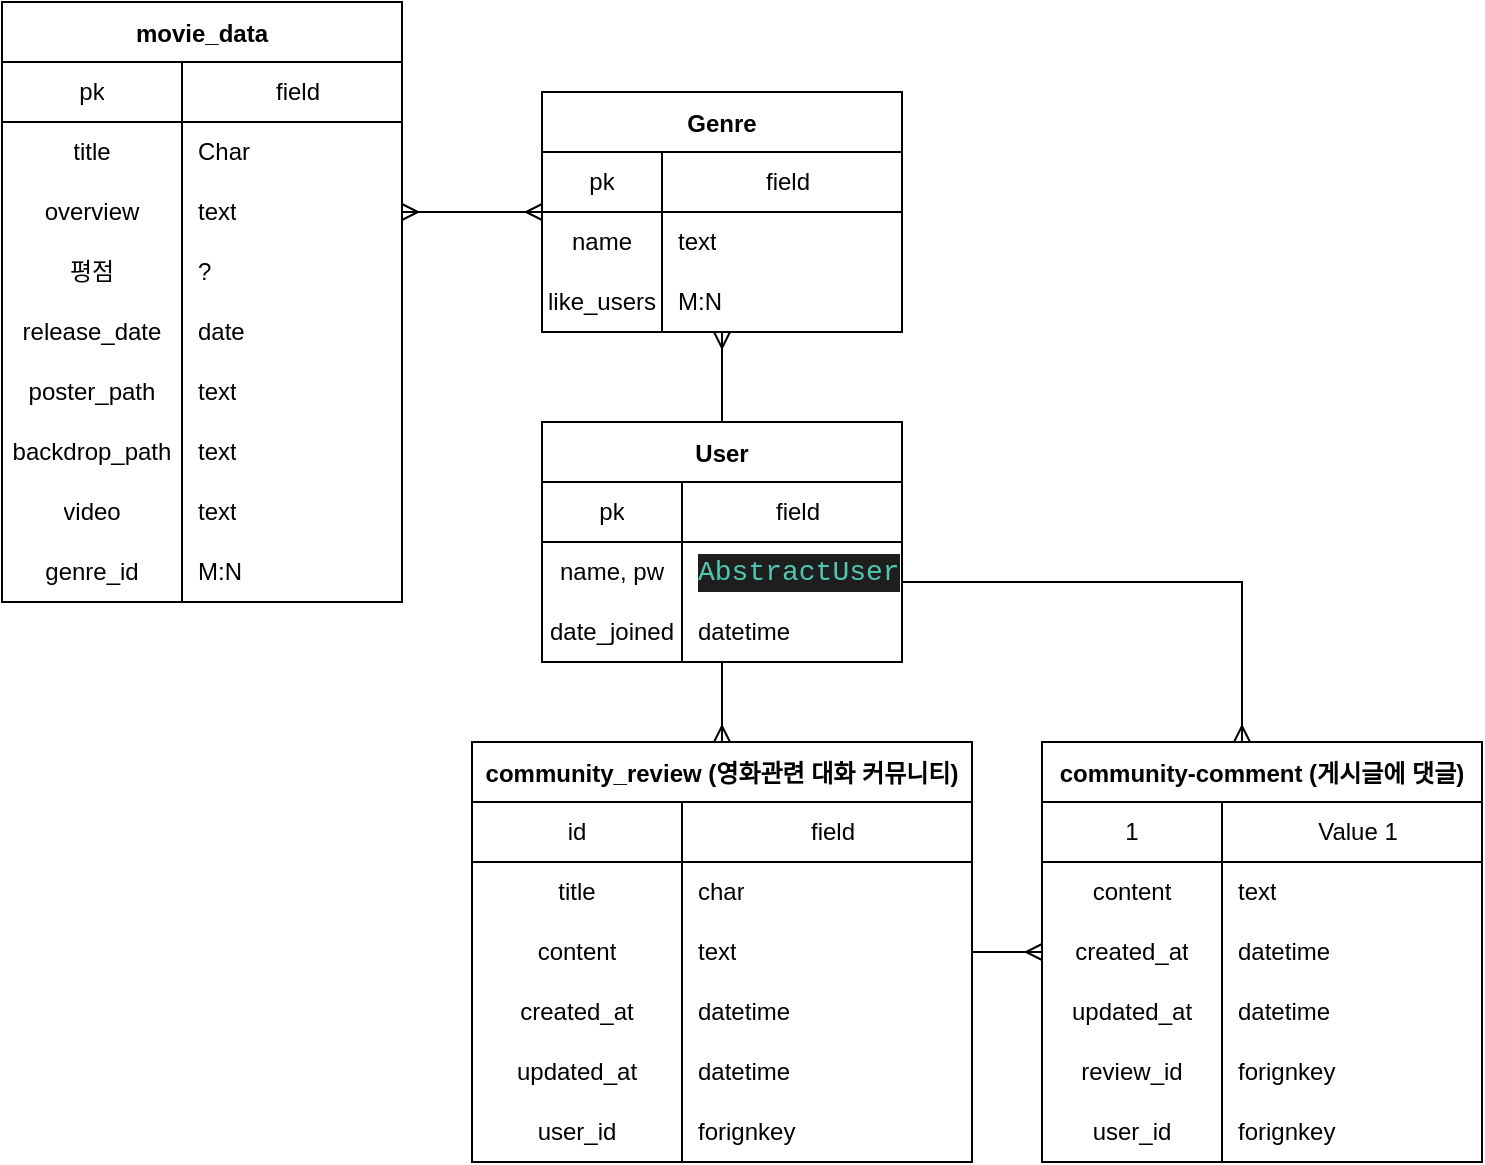 <mxfile version="15.8.2" type="github">
  <diagram id="DNGH5d7idsI-0kuxNYe1" name="Page-1">
    <mxGraphModel dx="1133" dy="668" grid="1" gridSize="10" guides="1" tooltips="1" connect="1" arrows="1" fold="1" page="1" pageScale="1" pageWidth="827" pageHeight="1169" math="0" shadow="0">
      <root>
        <mxCell id="0" />
        <mxCell id="1" parent="0" />
        <mxCell id="dN6CA3yXYjYaFcvJ1EsT-94" style="edgeStyle=orthogonalEdgeStyle;rounded=0;orthogonalLoop=1;jettySize=auto;html=1;startArrow=none;startFill=0;endArrow=ERmany;endFill=0;" parent="1" source="dN6CA3yXYjYaFcvJ1EsT-2" target="dN6CA3yXYjYaFcvJ1EsT-32" edge="1">
          <mxGeometry relative="1" as="geometry" />
        </mxCell>
        <mxCell id="dN6CA3yXYjYaFcvJ1EsT-130" style="edgeStyle=orthogonalEdgeStyle;rounded=0;orthogonalLoop=1;jettySize=auto;html=1;startArrow=none;startFill=0;endArrow=ERmany;endFill=0;" parent="1" source="dN6CA3yXYjYaFcvJ1EsT-2" target="dN6CA3yXYjYaFcvJ1EsT-42" edge="1">
          <mxGeometry relative="1" as="geometry" />
        </mxCell>
        <mxCell id="dN6CA3yXYjYaFcvJ1EsT-2" value="User" style="shape=table;startSize=30;container=1;collapsible=0;childLayout=tableLayout;fixedRows=1;rowLines=0;fontStyle=1;align=center;pointerEvents=1;" parent="1" vertex="1">
          <mxGeometry x="310" y="390" width="180" height="120" as="geometry" />
        </mxCell>
        <mxCell id="dN6CA3yXYjYaFcvJ1EsT-3" value="" style="shape=partialRectangle;html=1;whiteSpace=wrap;collapsible=0;dropTarget=0;pointerEvents=1;fillColor=none;top=0;left=0;bottom=1;right=0;points=[[0,0.5],[1,0.5]];portConstraint=eastwest;" parent="dN6CA3yXYjYaFcvJ1EsT-2" vertex="1">
          <mxGeometry y="30" width="180" height="30" as="geometry" />
        </mxCell>
        <mxCell id="dN6CA3yXYjYaFcvJ1EsT-4" value="pk" style="shape=partialRectangle;html=1;whiteSpace=wrap;connectable=0;fillColor=none;top=0;left=0;bottom=0;right=0;overflow=hidden;pointerEvents=1;" parent="dN6CA3yXYjYaFcvJ1EsT-3" vertex="1">
          <mxGeometry width="70" height="30" as="geometry">
            <mxRectangle width="70" height="30" as="alternateBounds" />
          </mxGeometry>
        </mxCell>
        <mxCell id="dN6CA3yXYjYaFcvJ1EsT-5" value="field" style="shape=partialRectangle;html=1;whiteSpace=wrap;connectable=0;fillColor=none;top=0;left=0;bottom=0;right=0;align=center;spacingLeft=6;overflow=hidden;pointerEvents=1;" parent="dN6CA3yXYjYaFcvJ1EsT-3" vertex="1">
          <mxGeometry x="70" width="110" height="30" as="geometry">
            <mxRectangle width="110" height="30" as="alternateBounds" />
          </mxGeometry>
        </mxCell>
        <mxCell id="dN6CA3yXYjYaFcvJ1EsT-6" value="" style="shape=partialRectangle;html=1;whiteSpace=wrap;collapsible=0;dropTarget=0;pointerEvents=1;fillColor=none;top=0;left=0;bottom=0;right=0;points=[[0,0.5],[1,0.5]];portConstraint=eastwest;" parent="dN6CA3yXYjYaFcvJ1EsT-2" vertex="1">
          <mxGeometry y="60" width="180" height="30" as="geometry" />
        </mxCell>
        <mxCell id="dN6CA3yXYjYaFcvJ1EsT-7" value="name, pw" style="shape=partialRectangle;html=1;whiteSpace=wrap;connectable=0;fillColor=none;top=0;left=0;bottom=0;right=0;overflow=hidden;pointerEvents=1;" parent="dN6CA3yXYjYaFcvJ1EsT-6" vertex="1">
          <mxGeometry width="70" height="30" as="geometry">
            <mxRectangle width="70" height="30" as="alternateBounds" />
          </mxGeometry>
        </mxCell>
        <mxCell id="dN6CA3yXYjYaFcvJ1EsT-8" value="&lt;div style=&quot;color: rgb(212 , 212 , 212) ; background-color: rgb(30 , 30 , 30) ; font-family: &amp;#34;consolas&amp;#34; , &amp;#34;courier new&amp;#34; , monospace ; font-size: 14px ; line-height: 19px&quot;&gt;&lt;span style=&quot;color: #4ec9b0&quot;&gt;AbstractUser&lt;/span&gt;&lt;/div&gt;" style="shape=partialRectangle;html=1;whiteSpace=wrap;connectable=0;fillColor=none;top=0;left=0;bottom=0;right=0;align=left;spacingLeft=6;overflow=hidden;pointerEvents=1;" parent="dN6CA3yXYjYaFcvJ1EsT-6" vertex="1">
          <mxGeometry x="70" width="110" height="30" as="geometry">
            <mxRectangle width="110" height="30" as="alternateBounds" />
          </mxGeometry>
        </mxCell>
        <mxCell id="dN6CA3yXYjYaFcvJ1EsT-9" value="" style="shape=partialRectangle;html=1;whiteSpace=wrap;collapsible=0;dropTarget=0;pointerEvents=1;fillColor=none;top=0;left=0;bottom=0;right=0;points=[[0,0.5],[1,0.5]];portConstraint=eastwest;" parent="dN6CA3yXYjYaFcvJ1EsT-2" vertex="1">
          <mxGeometry y="90" width="180" height="30" as="geometry" />
        </mxCell>
        <mxCell id="dN6CA3yXYjYaFcvJ1EsT-10" value="date_joined" style="shape=partialRectangle;html=1;whiteSpace=wrap;connectable=0;fillColor=none;top=0;left=0;bottom=0;right=0;overflow=hidden;pointerEvents=1;" parent="dN6CA3yXYjYaFcvJ1EsT-9" vertex="1">
          <mxGeometry width="70" height="30" as="geometry">
            <mxRectangle width="70" height="30" as="alternateBounds" />
          </mxGeometry>
        </mxCell>
        <mxCell id="dN6CA3yXYjYaFcvJ1EsT-11" value="datetime" style="shape=partialRectangle;html=1;whiteSpace=wrap;connectable=0;fillColor=none;top=0;left=0;bottom=0;right=0;align=left;spacingLeft=6;overflow=hidden;pointerEvents=1;" parent="dN6CA3yXYjYaFcvJ1EsT-9" vertex="1">
          <mxGeometry x="70" width="110" height="30" as="geometry">
            <mxRectangle width="110" height="30" as="alternateBounds" />
          </mxGeometry>
        </mxCell>
        <mxCell id="dN6CA3yXYjYaFcvJ1EsT-12" value="movie_data" style="shape=table;startSize=30;container=1;collapsible=0;childLayout=tableLayout;fixedRows=1;rowLines=0;fontStyle=1;align=center;pointerEvents=1;" parent="1" vertex="1">
          <mxGeometry x="40" y="180" width="200" height="300" as="geometry" />
        </mxCell>
        <mxCell id="dN6CA3yXYjYaFcvJ1EsT-13" value="" style="shape=partialRectangle;html=1;whiteSpace=wrap;collapsible=0;dropTarget=0;pointerEvents=1;fillColor=none;top=0;left=0;bottom=1;right=0;points=[[0,0.5],[1,0.5]];portConstraint=eastwest;" parent="dN6CA3yXYjYaFcvJ1EsT-12" vertex="1">
          <mxGeometry y="30" width="200" height="30" as="geometry" />
        </mxCell>
        <mxCell id="dN6CA3yXYjYaFcvJ1EsT-14" value="pk" style="shape=partialRectangle;html=1;whiteSpace=wrap;connectable=0;fillColor=none;top=0;left=0;bottom=0;right=0;overflow=hidden;pointerEvents=1;" parent="dN6CA3yXYjYaFcvJ1EsT-13" vertex="1">
          <mxGeometry width="90" height="30" as="geometry">
            <mxRectangle width="90" height="30" as="alternateBounds" />
          </mxGeometry>
        </mxCell>
        <mxCell id="dN6CA3yXYjYaFcvJ1EsT-15" value="field" style="shape=partialRectangle;html=1;whiteSpace=wrap;connectable=0;fillColor=none;top=0;left=0;bottom=0;right=0;align=center;spacingLeft=6;overflow=hidden;pointerEvents=1;" parent="dN6CA3yXYjYaFcvJ1EsT-13" vertex="1">
          <mxGeometry x="90" width="110" height="30" as="geometry">
            <mxRectangle width="110" height="30" as="alternateBounds" />
          </mxGeometry>
        </mxCell>
        <mxCell id="dN6CA3yXYjYaFcvJ1EsT-16" value="" style="shape=partialRectangle;html=1;whiteSpace=wrap;collapsible=0;dropTarget=0;pointerEvents=1;fillColor=none;top=0;left=0;bottom=0;right=0;points=[[0,0.5],[1,0.5]];portConstraint=eastwest;" parent="dN6CA3yXYjYaFcvJ1EsT-12" vertex="1">
          <mxGeometry y="60" width="200" height="30" as="geometry" />
        </mxCell>
        <mxCell id="dN6CA3yXYjYaFcvJ1EsT-17" value="title" style="shape=partialRectangle;html=1;whiteSpace=wrap;connectable=0;fillColor=none;top=0;left=0;bottom=0;right=0;overflow=hidden;pointerEvents=1;" parent="dN6CA3yXYjYaFcvJ1EsT-16" vertex="1">
          <mxGeometry width="90" height="30" as="geometry">
            <mxRectangle width="90" height="30" as="alternateBounds" />
          </mxGeometry>
        </mxCell>
        <mxCell id="dN6CA3yXYjYaFcvJ1EsT-18" value="Char" style="shape=partialRectangle;html=1;whiteSpace=wrap;connectable=0;fillColor=none;top=0;left=0;bottom=0;right=0;align=left;spacingLeft=6;overflow=hidden;pointerEvents=1;" parent="dN6CA3yXYjYaFcvJ1EsT-16" vertex="1">
          <mxGeometry x="90" width="110" height="30" as="geometry">
            <mxRectangle width="110" height="30" as="alternateBounds" />
          </mxGeometry>
        </mxCell>
        <mxCell id="dN6CA3yXYjYaFcvJ1EsT-19" value="" style="shape=partialRectangle;html=1;whiteSpace=wrap;collapsible=0;dropTarget=0;pointerEvents=1;fillColor=none;top=0;left=0;bottom=0;right=0;points=[[0,0.5],[1,0.5]];portConstraint=eastwest;" parent="dN6CA3yXYjYaFcvJ1EsT-12" vertex="1">
          <mxGeometry y="90" width="200" height="30" as="geometry" />
        </mxCell>
        <mxCell id="dN6CA3yXYjYaFcvJ1EsT-20" value="overview" style="shape=partialRectangle;html=1;whiteSpace=wrap;connectable=0;fillColor=none;top=0;left=0;bottom=0;right=0;overflow=hidden;pointerEvents=1;" parent="dN6CA3yXYjYaFcvJ1EsT-19" vertex="1">
          <mxGeometry width="90" height="30" as="geometry">
            <mxRectangle width="90" height="30" as="alternateBounds" />
          </mxGeometry>
        </mxCell>
        <mxCell id="dN6CA3yXYjYaFcvJ1EsT-21" value="text" style="shape=partialRectangle;html=1;whiteSpace=wrap;connectable=0;fillColor=none;top=0;left=0;bottom=0;right=0;align=left;spacingLeft=6;overflow=hidden;pointerEvents=1;" parent="dN6CA3yXYjYaFcvJ1EsT-19" vertex="1">
          <mxGeometry x="90" width="110" height="30" as="geometry">
            <mxRectangle width="110" height="30" as="alternateBounds" />
          </mxGeometry>
        </mxCell>
        <mxCell id="dN6CA3yXYjYaFcvJ1EsT-52" value="" style="shape=partialRectangle;html=1;whiteSpace=wrap;collapsible=0;dropTarget=0;pointerEvents=1;fillColor=none;top=0;left=0;bottom=0;right=0;points=[[0,0.5],[1,0.5]];portConstraint=eastwest;" parent="dN6CA3yXYjYaFcvJ1EsT-12" vertex="1">
          <mxGeometry y="120" width="200" height="30" as="geometry" />
        </mxCell>
        <mxCell id="dN6CA3yXYjYaFcvJ1EsT-53" value="평점" style="shape=partialRectangle;html=1;whiteSpace=wrap;connectable=0;fillColor=none;top=0;left=0;bottom=0;right=0;overflow=hidden;pointerEvents=1;" parent="dN6CA3yXYjYaFcvJ1EsT-52" vertex="1">
          <mxGeometry width="90" height="30" as="geometry">
            <mxRectangle width="90" height="30" as="alternateBounds" />
          </mxGeometry>
        </mxCell>
        <mxCell id="dN6CA3yXYjYaFcvJ1EsT-54" value="?" style="shape=partialRectangle;html=1;whiteSpace=wrap;connectable=0;fillColor=none;top=0;left=0;bottom=0;right=0;align=left;spacingLeft=6;overflow=hidden;pointerEvents=1;" parent="dN6CA3yXYjYaFcvJ1EsT-52" vertex="1">
          <mxGeometry x="90" width="110" height="30" as="geometry">
            <mxRectangle width="110" height="30" as="alternateBounds" />
          </mxGeometry>
        </mxCell>
        <mxCell id="dN6CA3yXYjYaFcvJ1EsT-70" value="" style="shape=partialRectangle;html=1;whiteSpace=wrap;collapsible=0;dropTarget=0;pointerEvents=1;fillColor=none;top=0;left=0;bottom=0;right=0;points=[[0,0.5],[1,0.5]];portConstraint=eastwest;" parent="dN6CA3yXYjYaFcvJ1EsT-12" vertex="1">
          <mxGeometry y="150" width="200" height="30" as="geometry" />
        </mxCell>
        <mxCell id="dN6CA3yXYjYaFcvJ1EsT-71" value="release_date" style="shape=partialRectangle;html=1;whiteSpace=wrap;connectable=0;fillColor=none;top=0;left=0;bottom=0;right=0;overflow=hidden;pointerEvents=1;" parent="dN6CA3yXYjYaFcvJ1EsT-70" vertex="1">
          <mxGeometry width="90" height="30" as="geometry">
            <mxRectangle width="90" height="30" as="alternateBounds" />
          </mxGeometry>
        </mxCell>
        <mxCell id="dN6CA3yXYjYaFcvJ1EsT-72" value="date" style="shape=partialRectangle;html=1;whiteSpace=wrap;connectable=0;fillColor=none;top=0;left=0;bottom=0;right=0;align=left;spacingLeft=6;overflow=hidden;pointerEvents=1;" parent="dN6CA3yXYjYaFcvJ1EsT-70" vertex="1">
          <mxGeometry x="90" width="110" height="30" as="geometry">
            <mxRectangle width="110" height="30" as="alternateBounds" />
          </mxGeometry>
        </mxCell>
        <mxCell id="dN6CA3yXYjYaFcvJ1EsT-73" value="" style="shape=partialRectangle;html=1;whiteSpace=wrap;collapsible=0;dropTarget=0;pointerEvents=1;fillColor=none;top=0;left=0;bottom=0;right=0;points=[[0,0.5],[1,0.5]];portConstraint=eastwest;" parent="dN6CA3yXYjYaFcvJ1EsT-12" vertex="1">
          <mxGeometry y="180" width="200" height="30" as="geometry" />
        </mxCell>
        <mxCell id="dN6CA3yXYjYaFcvJ1EsT-74" value="poster_path" style="shape=partialRectangle;html=1;whiteSpace=wrap;connectable=0;fillColor=none;top=0;left=0;bottom=0;right=0;overflow=hidden;pointerEvents=1;" parent="dN6CA3yXYjYaFcvJ1EsT-73" vertex="1">
          <mxGeometry width="90" height="30" as="geometry">
            <mxRectangle width="90" height="30" as="alternateBounds" />
          </mxGeometry>
        </mxCell>
        <mxCell id="dN6CA3yXYjYaFcvJ1EsT-75" value="text" style="shape=partialRectangle;html=1;whiteSpace=wrap;connectable=0;fillColor=none;top=0;left=0;bottom=0;right=0;align=left;spacingLeft=6;overflow=hidden;pointerEvents=1;" parent="dN6CA3yXYjYaFcvJ1EsT-73" vertex="1">
          <mxGeometry x="90" width="110" height="30" as="geometry">
            <mxRectangle width="110" height="30" as="alternateBounds" />
          </mxGeometry>
        </mxCell>
        <mxCell id="dN6CA3yXYjYaFcvJ1EsT-116" value="" style="shape=partialRectangle;html=1;whiteSpace=wrap;collapsible=0;dropTarget=0;pointerEvents=1;fillColor=none;top=0;left=0;bottom=0;right=0;points=[[0,0.5],[1,0.5]];portConstraint=eastwest;" parent="dN6CA3yXYjYaFcvJ1EsT-12" vertex="1">
          <mxGeometry y="210" width="200" height="30" as="geometry" />
        </mxCell>
        <mxCell id="dN6CA3yXYjYaFcvJ1EsT-117" value="backdrop_path" style="shape=partialRectangle;html=1;whiteSpace=wrap;connectable=0;fillColor=none;top=0;left=0;bottom=0;right=0;overflow=hidden;pointerEvents=1;" parent="dN6CA3yXYjYaFcvJ1EsT-116" vertex="1">
          <mxGeometry width="90" height="30" as="geometry">
            <mxRectangle width="90" height="30" as="alternateBounds" />
          </mxGeometry>
        </mxCell>
        <mxCell id="dN6CA3yXYjYaFcvJ1EsT-118" value="text" style="shape=partialRectangle;html=1;whiteSpace=wrap;connectable=0;fillColor=none;top=0;left=0;bottom=0;right=0;align=left;spacingLeft=6;overflow=hidden;pointerEvents=1;" parent="dN6CA3yXYjYaFcvJ1EsT-116" vertex="1">
          <mxGeometry x="90" width="110" height="30" as="geometry">
            <mxRectangle width="110" height="30" as="alternateBounds" />
          </mxGeometry>
        </mxCell>
        <mxCell id="6sfE-DOa0vL76DORzMdi-23" value="" style="shape=partialRectangle;html=1;whiteSpace=wrap;collapsible=0;dropTarget=0;pointerEvents=1;fillColor=none;top=0;left=0;bottom=0;right=0;points=[[0,0.5],[1,0.5]];portConstraint=eastwest;" vertex="1" parent="dN6CA3yXYjYaFcvJ1EsT-12">
          <mxGeometry y="240" width="200" height="30" as="geometry" />
        </mxCell>
        <mxCell id="6sfE-DOa0vL76DORzMdi-24" value="video" style="shape=partialRectangle;html=1;whiteSpace=wrap;connectable=0;fillColor=none;top=0;left=0;bottom=0;right=0;overflow=hidden;pointerEvents=1;" vertex="1" parent="6sfE-DOa0vL76DORzMdi-23">
          <mxGeometry width="90" height="30" as="geometry">
            <mxRectangle width="90" height="30" as="alternateBounds" />
          </mxGeometry>
        </mxCell>
        <mxCell id="6sfE-DOa0vL76DORzMdi-25" value="text" style="shape=partialRectangle;html=1;whiteSpace=wrap;connectable=0;fillColor=none;top=0;left=0;bottom=0;right=0;align=left;spacingLeft=6;overflow=hidden;pointerEvents=1;" vertex="1" parent="6sfE-DOa0vL76DORzMdi-23">
          <mxGeometry x="90" width="110" height="30" as="geometry">
            <mxRectangle width="110" height="30" as="alternateBounds" />
          </mxGeometry>
        </mxCell>
        <mxCell id="6sfE-DOa0vL76DORzMdi-32" value="" style="shape=partialRectangle;html=1;whiteSpace=wrap;collapsible=0;dropTarget=0;pointerEvents=1;fillColor=none;top=0;left=0;bottom=0;right=0;points=[[0,0.5],[1,0.5]];portConstraint=eastwest;" vertex="1" parent="dN6CA3yXYjYaFcvJ1EsT-12">
          <mxGeometry y="270" width="200" height="30" as="geometry" />
        </mxCell>
        <mxCell id="6sfE-DOa0vL76DORzMdi-33" value="genre_id" style="shape=partialRectangle;html=1;whiteSpace=wrap;connectable=0;fillColor=none;top=0;left=0;bottom=0;right=0;overflow=hidden;pointerEvents=1;" vertex="1" parent="6sfE-DOa0vL76DORzMdi-32">
          <mxGeometry width="90" height="30" as="geometry">
            <mxRectangle width="90" height="30" as="alternateBounds" />
          </mxGeometry>
        </mxCell>
        <mxCell id="6sfE-DOa0vL76DORzMdi-34" value="M:N" style="shape=partialRectangle;html=1;whiteSpace=wrap;connectable=0;fillColor=none;top=0;left=0;bottom=0;right=0;align=left;spacingLeft=6;overflow=hidden;pointerEvents=1;" vertex="1" parent="6sfE-DOa0vL76DORzMdi-32">
          <mxGeometry x="90" width="110" height="30" as="geometry">
            <mxRectangle width="110" height="30" as="alternateBounds" />
          </mxGeometry>
        </mxCell>
        <mxCell id="dN6CA3yXYjYaFcvJ1EsT-22" value="community-comment (게시글에 댓글)" style="shape=table;startSize=30;container=1;collapsible=0;childLayout=tableLayout;fixedRows=1;rowLines=0;fontStyle=1;align=center;pointerEvents=1;" parent="1" vertex="1">
          <mxGeometry x="560" y="550" width="220" height="210" as="geometry" />
        </mxCell>
        <mxCell id="dN6CA3yXYjYaFcvJ1EsT-23" value="" style="shape=partialRectangle;html=1;whiteSpace=wrap;collapsible=0;dropTarget=0;pointerEvents=1;fillColor=none;top=0;left=0;bottom=1;right=0;points=[[0,0.5],[1,0.5]];portConstraint=eastwest;" parent="dN6CA3yXYjYaFcvJ1EsT-22" vertex="1">
          <mxGeometry y="30" width="220" height="30" as="geometry" />
        </mxCell>
        <mxCell id="dN6CA3yXYjYaFcvJ1EsT-24" value="1" style="shape=partialRectangle;html=1;whiteSpace=wrap;connectable=0;fillColor=none;top=0;left=0;bottom=0;right=0;overflow=hidden;pointerEvents=1;" parent="dN6CA3yXYjYaFcvJ1EsT-23" vertex="1">
          <mxGeometry width="90" height="30" as="geometry">
            <mxRectangle width="90" height="30" as="alternateBounds" />
          </mxGeometry>
        </mxCell>
        <mxCell id="dN6CA3yXYjYaFcvJ1EsT-25" value="Value 1" style="shape=partialRectangle;html=1;whiteSpace=wrap;connectable=0;fillColor=none;top=0;left=0;bottom=0;right=0;align=center;spacingLeft=6;overflow=hidden;pointerEvents=1;" parent="dN6CA3yXYjYaFcvJ1EsT-23" vertex="1">
          <mxGeometry x="90" width="130" height="30" as="geometry">
            <mxRectangle width="130" height="30" as="alternateBounds" />
          </mxGeometry>
        </mxCell>
        <mxCell id="6sfE-DOa0vL76DORzMdi-50" value="" style="shape=partialRectangle;html=1;whiteSpace=wrap;collapsible=0;dropTarget=0;pointerEvents=1;fillColor=none;top=0;left=0;bottom=0;right=0;points=[[0,0.5],[1,0.5]];portConstraint=eastwest;" vertex="1" parent="dN6CA3yXYjYaFcvJ1EsT-22">
          <mxGeometry y="60" width="220" height="30" as="geometry" />
        </mxCell>
        <mxCell id="6sfE-DOa0vL76DORzMdi-51" value="content" style="shape=partialRectangle;html=1;whiteSpace=wrap;connectable=0;fillColor=none;top=0;left=0;bottom=0;right=0;overflow=hidden;pointerEvents=1;" vertex="1" parent="6sfE-DOa0vL76DORzMdi-50">
          <mxGeometry width="90" height="30" as="geometry">
            <mxRectangle width="90" height="30" as="alternateBounds" />
          </mxGeometry>
        </mxCell>
        <mxCell id="6sfE-DOa0vL76DORzMdi-52" value="text" style="shape=partialRectangle;html=1;whiteSpace=wrap;connectable=0;fillColor=none;top=0;left=0;bottom=0;right=0;align=left;spacingLeft=6;overflow=hidden;pointerEvents=1;" vertex="1" parent="6sfE-DOa0vL76DORzMdi-50">
          <mxGeometry x="90" width="130" height="30" as="geometry">
            <mxRectangle width="130" height="30" as="alternateBounds" />
          </mxGeometry>
        </mxCell>
        <mxCell id="6sfE-DOa0vL76DORzMdi-65" value="" style="shape=partialRectangle;html=1;whiteSpace=wrap;collapsible=0;dropTarget=0;pointerEvents=1;fillColor=none;top=0;left=0;bottom=0;right=0;points=[[0,0.5],[1,0.5]];portConstraint=eastwest;" vertex="1" parent="dN6CA3yXYjYaFcvJ1EsT-22">
          <mxGeometry y="90" width="220" height="30" as="geometry" />
        </mxCell>
        <mxCell id="6sfE-DOa0vL76DORzMdi-66" value="created_at" style="shape=partialRectangle;html=1;whiteSpace=wrap;connectable=0;fillColor=none;top=0;left=0;bottom=0;right=0;overflow=hidden;pointerEvents=1;" vertex="1" parent="6sfE-DOa0vL76DORzMdi-65">
          <mxGeometry width="90" height="30" as="geometry">
            <mxRectangle width="90" height="30" as="alternateBounds" />
          </mxGeometry>
        </mxCell>
        <mxCell id="6sfE-DOa0vL76DORzMdi-67" value="datetime" style="shape=partialRectangle;html=1;whiteSpace=wrap;connectable=0;fillColor=none;top=0;left=0;bottom=0;right=0;align=left;spacingLeft=6;overflow=hidden;pointerEvents=1;" vertex="1" parent="6sfE-DOa0vL76DORzMdi-65">
          <mxGeometry x="90" width="130" height="30" as="geometry">
            <mxRectangle width="130" height="30" as="alternateBounds" />
          </mxGeometry>
        </mxCell>
        <mxCell id="6sfE-DOa0vL76DORzMdi-68" value="" style="shape=partialRectangle;html=1;whiteSpace=wrap;collapsible=0;dropTarget=0;pointerEvents=1;fillColor=none;top=0;left=0;bottom=0;right=0;points=[[0,0.5],[1,0.5]];portConstraint=eastwest;" vertex="1" parent="dN6CA3yXYjYaFcvJ1EsT-22">
          <mxGeometry y="120" width="220" height="30" as="geometry" />
        </mxCell>
        <mxCell id="6sfE-DOa0vL76DORzMdi-69" value="updated_at" style="shape=partialRectangle;html=1;whiteSpace=wrap;connectable=0;fillColor=none;top=0;left=0;bottom=0;right=0;overflow=hidden;pointerEvents=1;" vertex="1" parent="6sfE-DOa0vL76DORzMdi-68">
          <mxGeometry width="90" height="30" as="geometry">
            <mxRectangle width="90" height="30" as="alternateBounds" />
          </mxGeometry>
        </mxCell>
        <mxCell id="6sfE-DOa0vL76DORzMdi-70" value="datetime" style="shape=partialRectangle;html=1;whiteSpace=wrap;connectable=0;fillColor=none;top=0;left=0;bottom=0;right=0;align=left;spacingLeft=6;overflow=hidden;pointerEvents=1;" vertex="1" parent="6sfE-DOa0vL76DORzMdi-68">
          <mxGeometry x="90" width="130" height="30" as="geometry">
            <mxRectangle width="130" height="30" as="alternateBounds" />
          </mxGeometry>
        </mxCell>
        <mxCell id="6sfE-DOa0vL76DORzMdi-71" value="" style="shape=partialRectangle;html=1;whiteSpace=wrap;collapsible=0;dropTarget=0;pointerEvents=1;fillColor=none;top=0;left=0;bottom=0;right=0;points=[[0,0.5],[1,0.5]];portConstraint=eastwest;" vertex="1" parent="dN6CA3yXYjYaFcvJ1EsT-22">
          <mxGeometry y="150" width="220" height="30" as="geometry" />
        </mxCell>
        <mxCell id="6sfE-DOa0vL76DORzMdi-72" value="review_id" style="shape=partialRectangle;html=1;whiteSpace=wrap;connectable=0;fillColor=none;top=0;left=0;bottom=0;right=0;overflow=hidden;pointerEvents=1;" vertex="1" parent="6sfE-DOa0vL76DORzMdi-71">
          <mxGeometry width="90" height="30" as="geometry">
            <mxRectangle width="90" height="30" as="alternateBounds" />
          </mxGeometry>
        </mxCell>
        <mxCell id="6sfE-DOa0vL76DORzMdi-73" value="forignkey" style="shape=partialRectangle;html=1;whiteSpace=wrap;connectable=0;fillColor=none;top=0;left=0;bottom=0;right=0;align=left;spacingLeft=6;overflow=hidden;pointerEvents=1;" vertex="1" parent="6sfE-DOa0vL76DORzMdi-71">
          <mxGeometry x="90" width="130" height="30" as="geometry">
            <mxRectangle width="130" height="30" as="alternateBounds" />
          </mxGeometry>
        </mxCell>
        <mxCell id="6sfE-DOa0vL76DORzMdi-74" value="" style="shape=partialRectangle;html=1;whiteSpace=wrap;collapsible=0;dropTarget=0;pointerEvents=1;fillColor=none;top=0;left=0;bottom=0;right=0;points=[[0,0.5],[1,0.5]];portConstraint=eastwest;" vertex="1" parent="dN6CA3yXYjYaFcvJ1EsT-22">
          <mxGeometry y="180" width="220" height="30" as="geometry" />
        </mxCell>
        <mxCell id="6sfE-DOa0vL76DORzMdi-75" value="user_id" style="shape=partialRectangle;html=1;whiteSpace=wrap;connectable=0;fillColor=none;top=0;left=0;bottom=0;right=0;overflow=hidden;pointerEvents=1;" vertex="1" parent="6sfE-DOa0vL76DORzMdi-74">
          <mxGeometry width="90" height="30" as="geometry">
            <mxRectangle width="90" height="30" as="alternateBounds" />
          </mxGeometry>
        </mxCell>
        <mxCell id="6sfE-DOa0vL76DORzMdi-76" value="forignkey" style="shape=partialRectangle;html=1;whiteSpace=wrap;connectable=0;fillColor=none;top=0;left=0;bottom=0;right=0;align=left;spacingLeft=6;overflow=hidden;pointerEvents=1;" vertex="1" parent="6sfE-DOa0vL76DORzMdi-74">
          <mxGeometry x="90" width="130" height="30" as="geometry">
            <mxRectangle width="130" height="30" as="alternateBounds" />
          </mxGeometry>
        </mxCell>
        <mxCell id="dN6CA3yXYjYaFcvJ1EsT-32" value="Genre" style="shape=table;startSize=30;container=1;collapsible=0;childLayout=tableLayout;fixedRows=1;rowLines=0;fontStyle=1;align=center;pointerEvents=1;" parent="1" vertex="1">
          <mxGeometry x="310" y="225" width="180" height="120" as="geometry" />
        </mxCell>
        <mxCell id="dN6CA3yXYjYaFcvJ1EsT-33" value="" style="shape=partialRectangle;html=1;whiteSpace=wrap;collapsible=0;dropTarget=0;pointerEvents=1;fillColor=none;top=0;left=0;bottom=1;right=0;points=[[0,0.5],[1,0.5]];portConstraint=eastwest;" parent="dN6CA3yXYjYaFcvJ1EsT-32" vertex="1">
          <mxGeometry y="30" width="180" height="30" as="geometry" />
        </mxCell>
        <mxCell id="dN6CA3yXYjYaFcvJ1EsT-34" value="pk" style="shape=partialRectangle;html=1;whiteSpace=wrap;connectable=0;fillColor=none;top=0;left=0;bottom=0;right=0;overflow=hidden;pointerEvents=1;" parent="dN6CA3yXYjYaFcvJ1EsT-33" vertex="1">
          <mxGeometry width="60" height="30" as="geometry">
            <mxRectangle width="60" height="30" as="alternateBounds" />
          </mxGeometry>
        </mxCell>
        <mxCell id="dN6CA3yXYjYaFcvJ1EsT-35" value="field" style="shape=partialRectangle;html=1;whiteSpace=wrap;connectable=0;fillColor=none;top=0;left=0;bottom=0;right=0;align=center;spacingLeft=6;overflow=hidden;pointerEvents=1;" parent="dN6CA3yXYjYaFcvJ1EsT-33" vertex="1">
          <mxGeometry x="60" width="120" height="30" as="geometry">
            <mxRectangle width="120" height="30" as="alternateBounds" />
          </mxGeometry>
        </mxCell>
        <mxCell id="dN6CA3yXYjYaFcvJ1EsT-36" value="" style="shape=partialRectangle;html=1;whiteSpace=wrap;collapsible=0;dropTarget=0;pointerEvents=1;fillColor=none;top=0;left=0;bottom=0;right=0;points=[[0,0.5],[1,0.5]];portConstraint=eastwest;" parent="dN6CA3yXYjYaFcvJ1EsT-32" vertex="1">
          <mxGeometry y="60" width="180" height="30" as="geometry" />
        </mxCell>
        <mxCell id="dN6CA3yXYjYaFcvJ1EsT-37" value="name" style="shape=partialRectangle;html=1;whiteSpace=wrap;connectable=0;fillColor=none;top=0;left=0;bottom=0;right=0;overflow=hidden;pointerEvents=1;" parent="dN6CA3yXYjYaFcvJ1EsT-36" vertex="1">
          <mxGeometry width="60" height="30" as="geometry">
            <mxRectangle width="60" height="30" as="alternateBounds" />
          </mxGeometry>
        </mxCell>
        <mxCell id="dN6CA3yXYjYaFcvJ1EsT-38" value="text" style="shape=partialRectangle;html=1;whiteSpace=wrap;connectable=0;fillColor=none;top=0;left=0;bottom=0;right=0;align=left;spacingLeft=6;overflow=hidden;pointerEvents=1;" parent="dN6CA3yXYjYaFcvJ1EsT-36" vertex="1">
          <mxGeometry x="60" width="120" height="30" as="geometry">
            <mxRectangle width="120" height="30" as="alternateBounds" />
          </mxGeometry>
        </mxCell>
        <mxCell id="dN6CA3yXYjYaFcvJ1EsT-39" value="" style="shape=partialRectangle;html=1;whiteSpace=wrap;collapsible=0;dropTarget=0;pointerEvents=1;fillColor=none;top=0;left=0;bottom=0;right=0;points=[[0,0.5],[1,0.5]];portConstraint=eastwest;" parent="dN6CA3yXYjYaFcvJ1EsT-32" vertex="1">
          <mxGeometry y="90" width="180" height="30" as="geometry" />
        </mxCell>
        <mxCell id="dN6CA3yXYjYaFcvJ1EsT-40" value="like_users" style="shape=partialRectangle;html=1;whiteSpace=wrap;connectable=0;fillColor=none;top=0;left=0;bottom=0;right=0;overflow=hidden;pointerEvents=1;" parent="dN6CA3yXYjYaFcvJ1EsT-39" vertex="1">
          <mxGeometry width="60" height="30" as="geometry">
            <mxRectangle width="60" height="30" as="alternateBounds" />
          </mxGeometry>
        </mxCell>
        <mxCell id="dN6CA3yXYjYaFcvJ1EsT-41" value="M:N" style="shape=partialRectangle;html=1;whiteSpace=wrap;connectable=0;fillColor=none;top=0;left=0;bottom=0;right=0;align=left;spacingLeft=6;overflow=hidden;pointerEvents=1;" parent="dN6CA3yXYjYaFcvJ1EsT-39" vertex="1">
          <mxGeometry x="60" width="120" height="30" as="geometry">
            <mxRectangle width="120" height="30" as="alternateBounds" />
          </mxGeometry>
        </mxCell>
        <mxCell id="dN6CA3yXYjYaFcvJ1EsT-131" style="edgeStyle=orthogonalEdgeStyle;rounded=0;orthogonalLoop=1;jettySize=auto;html=1;startArrow=none;startFill=0;endArrow=ERmany;endFill=0;" parent="1" source="dN6CA3yXYjYaFcvJ1EsT-42" target="dN6CA3yXYjYaFcvJ1EsT-22" edge="1">
          <mxGeometry relative="1" as="geometry" />
        </mxCell>
        <mxCell id="dN6CA3yXYjYaFcvJ1EsT-42" value="community_review (영화관련 대화 커뮤니티)" style="shape=table;startSize=30;container=1;collapsible=0;childLayout=tableLayout;fixedRows=1;rowLines=0;fontStyle=1;align=center;pointerEvents=1;" parent="1" vertex="1">
          <mxGeometry x="275" y="550" width="250" height="210" as="geometry" />
        </mxCell>
        <mxCell id="dN6CA3yXYjYaFcvJ1EsT-43" value="" style="shape=partialRectangle;html=1;whiteSpace=wrap;collapsible=0;dropTarget=0;pointerEvents=1;fillColor=none;top=0;left=0;bottom=1;right=0;points=[[0,0.5],[1,0.5]];portConstraint=eastwest;" parent="dN6CA3yXYjYaFcvJ1EsT-42" vertex="1">
          <mxGeometry y="30" width="250" height="30" as="geometry" />
        </mxCell>
        <mxCell id="dN6CA3yXYjYaFcvJ1EsT-44" value="id" style="shape=partialRectangle;html=1;whiteSpace=wrap;connectable=0;fillColor=none;top=0;left=0;bottom=0;right=0;overflow=hidden;pointerEvents=1;" parent="dN6CA3yXYjYaFcvJ1EsT-43" vertex="1">
          <mxGeometry width="105" height="30" as="geometry">
            <mxRectangle width="105" height="30" as="alternateBounds" />
          </mxGeometry>
        </mxCell>
        <mxCell id="dN6CA3yXYjYaFcvJ1EsT-45" value="&lt;div&gt;&lt;span&gt;field&lt;/span&gt;&lt;/div&gt;" style="shape=partialRectangle;html=1;whiteSpace=wrap;connectable=0;fillColor=none;top=0;left=0;bottom=0;right=0;align=center;spacingLeft=6;overflow=hidden;pointerEvents=1;" parent="dN6CA3yXYjYaFcvJ1EsT-43" vertex="1">
          <mxGeometry x="105" width="145" height="30" as="geometry">
            <mxRectangle width="145" height="30" as="alternateBounds" />
          </mxGeometry>
        </mxCell>
        <mxCell id="dN6CA3yXYjYaFcvJ1EsT-46" value="" style="shape=partialRectangle;html=1;whiteSpace=wrap;collapsible=0;dropTarget=0;pointerEvents=1;fillColor=none;top=0;left=0;bottom=0;right=0;points=[[0,0.5],[1,0.5]];portConstraint=eastwest;" parent="dN6CA3yXYjYaFcvJ1EsT-42" vertex="1">
          <mxGeometry y="60" width="250" height="30" as="geometry" />
        </mxCell>
        <mxCell id="dN6CA3yXYjYaFcvJ1EsT-47" value="title" style="shape=partialRectangle;html=1;whiteSpace=wrap;connectable=0;fillColor=none;top=0;left=0;bottom=0;right=0;overflow=hidden;pointerEvents=1;" parent="dN6CA3yXYjYaFcvJ1EsT-46" vertex="1">
          <mxGeometry width="105" height="30" as="geometry">
            <mxRectangle width="105" height="30" as="alternateBounds" />
          </mxGeometry>
        </mxCell>
        <mxCell id="dN6CA3yXYjYaFcvJ1EsT-48" value="char" style="shape=partialRectangle;html=1;whiteSpace=wrap;connectable=0;fillColor=none;top=0;left=0;bottom=0;right=0;align=left;spacingLeft=6;overflow=hidden;pointerEvents=1;" parent="dN6CA3yXYjYaFcvJ1EsT-46" vertex="1">
          <mxGeometry x="105" width="145" height="30" as="geometry">
            <mxRectangle width="145" height="30" as="alternateBounds" />
          </mxGeometry>
        </mxCell>
        <mxCell id="dN6CA3yXYjYaFcvJ1EsT-49" value="" style="shape=partialRectangle;html=1;whiteSpace=wrap;collapsible=0;dropTarget=0;pointerEvents=1;fillColor=none;top=0;left=0;bottom=0;right=0;points=[[0,0.5],[1,0.5]];portConstraint=eastwest;" parent="dN6CA3yXYjYaFcvJ1EsT-42" vertex="1">
          <mxGeometry y="90" width="250" height="30" as="geometry" />
        </mxCell>
        <mxCell id="dN6CA3yXYjYaFcvJ1EsT-50" value="content" style="shape=partialRectangle;html=1;whiteSpace=wrap;connectable=0;fillColor=none;top=0;left=0;bottom=0;right=0;overflow=hidden;pointerEvents=1;" parent="dN6CA3yXYjYaFcvJ1EsT-49" vertex="1">
          <mxGeometry width="105" height="30" as="geometry">
            <mxRectangle width="105" height="30" as="alternateBounds" />
          </mxGeometry>
        </mxCell>
        <mxCell id="dN6CA3yXYjYaFcvJ1EsT-51" value="text" style="shape=partialRectangle;html=1;whiteSpace=wrap;connectable=0;fillColor=none;top=0;left=0;bottom=0;right=0;align=left;spacingLeft=6;overflow=hidden;pointerEvents=1;" parent="dN6CA3yXYjYaFcvJ1EsT-49" vertex="1">
          <mxGeometry x="105" width="145" height="30" as="geometry">
            <mxRectangle width="145" height="30" as="alternateBounds" />
          </mxGeometry>
        </mxCell>
        <mxCell id="6sfE-DOa0vL76DORzMdi-35" value="" style="shape=partialRectangle;html=1;whiteSpace=wrap;collapsible=0;dropTarget=0;pointerEvents=1;fillColor=none;top=0;left=0;bottom=0;right=0;points=[[0,0.5],[1,0.5]];portConstraint=eastwest;" vertex="1" parent="dN6CA3yXYjYaFcvJ1EsT-42">
          <mxGeometry y="120" width="250" height="30" as="geometry" />
        </mxCell>
        <mxCell id="6sfE-DOa0vL76DORzMdi-36" value="created_at" style="shape=partialRectangle;html=1;whiteSpace=wrap;connectable=0;fillColor=none;top=0;left=0;bottom=0;right=0;overflow=hidden;pointerEvents=1;" vertex="1" parent="6sfE-DOa0vL76DORzMdi-35">
          <mxGeometry width="105" height="30" as="geometry">
            <mxRectangle width="105" height="30" as="alternateBounds" />
          </mxGeometry>
        </mxCell>
        <mxCell id="6sfE-DOa0vL76DORzMdi-37" value="datetime" style="shape=partialRectangle;html=1;whiteSpace=wrap;connectable=0;fillColor=none;top=0;left=0;bottom=0;right=0;align=left;spacingLeft=6;overflow=hidden;pointerEvents=1;" vertex="1" parent="6sfE-DOa0vL76DORzMdi-35">
          <mxGeometry x="105" width="145" height="30" as="geometry">
            <mxRectangle width="145" height="30" as="alternateBounds" />
          </mxGeometry>
        </mxCell>
        <mxCell id="6sfE-DOa0vL76DORzMdi-38" value="" style="shape=partialRectangle;html=1;whiteSpace=wrap;collapsible=0;dropTarget=0;pointerEvents=1;fillColor=none;top=0;left=0;bottom=0;right=0;points=[[0,0.5],[1,0.5]];portConstraint=eastwest;" vertex="1" parent="dN6CA3yXYjYaFcvJ1EsT-42">
          <mxGeometry y="150" width="250" height="30" as="geometry" />
        </mxCell>
        <mxCell id="6sfE-DOa0vL76DORzMdi-39" value="updated_at" style="shape=partialRectangle;html=1;whiteSpace=wrap;connectable=0;fillColor=none;top=0;left=0;bottom=0;right=0;overflow=hidden;pointerEvents=1;" vertex="1" parent="6sfE-DOa0vL76DORzMdi-38">
          <mxGeometry width="105" height="30" as="geometry">
            <mxRectangle width="105" height="30" as="alternateBounds" />
          </mxGeometry>
        </mxCell>
        <mxCell id="6sfE-DOa0vL76DORzMdi-40" value="datetime" style="shape=partialRectangle;html=1;whiteSpace=wrap;connectable=0;fillColor=none;top=0;left=0;bottom=0;right=0;align=left;spacingLeft=6;overflow=hidden;pointerEvents=1;" vertex="1" parent="6sfE-DOa0vL76DORzMdi-38">
          <mxGeometry x="105" width="145" height="30" as="geometry">
            <mxRectangle width="145" height="30" as="alternateBounds" />
          </mxGeometry>
        </mxCell>
        <mxCell id="6sfE-DOa0vL76DORzMdi-41" value="" style="shape=partialRectangle;html=1;whiteSpace=wrap;collapsible=0;dropTarget=0;pointerEvents=1;fillColor=none;top=0;left=0;bottom=0;right=0;points=[[0,0.5],[1,0.5]];portConstraint=eastwest;" vertex="1" parent="dN6CA3yXYjYaFcvJ1EsT-42">
          <mxGeometry y="180" width="250" height="30" as="geometry" />
        </mxCell>
        <mxCell id="6sfE-DOa0vL76DORzMdi-42" value="user_id" style="shape=partialRectangle;html=1;whiteSpace=wrap;connectable=0;fillColor=none;top=0;left=0;bottom=0;right=0;overflow=hidden;pointerEvents=1;" vertex="1" parent="6sfE-DOa0vL76DORzMdi-41">
          <mxGeometry width="105" height="30" as="geometry">
            <mxRectangle width="105" height="30" as="alternateBounds" />
          </mxGeometry>
        </mxCell>
        <mxCell id="6sfE-DOa0vL76DORzMdi-43" value="forignkey" style="shape=partialRectangle;html=1;whiteSpace=wrap;connectable=0;fillColor=none;top=0;left=0;bottom=0;right=0;align=left;spacingLeft=6;overflow=hidden;pointerEvents=1;" vertex="1" parent="6sfE-DOa0vL76DORzMdi-41">
          <mxGeometry x="105" width="145" height="30" as="geometry">
            <mxRectangle width="145" height="30" as="alternateBounds" />
          </mxGeometry>
        </mxCell>
        <mxCell id="dN6CA3yXYjYaFcvJ1EsT-91" style="edgeStyle=orthogonalEdgeStyle;rounded=0;orthogonalLoop=1;jettySize=auto;html=1;endArrow=ERmany;endFill=0;startArrow=ERmany;startFill=0;" parent="1" source="dN6CA3yXYjYaFcvJ1EsT-19" target="dN6CA3yXYjYaFcvJ1EsT-32" edge="1">
          <mxGeometry relative="1" as="geometry" />
        </mxCell>
        <mxCell id="dN6CA3yXYjYaFcvJ1EsT-132" style="edgeStyle=orthogonalEdgeStyle;rounded=0;orthogonalLoop=1;jettySize=auto;html=1;startArrow=none;startFill=0;endArrow=ERmany;endFill=0;" parent="1" source="dN6CA3yXYjYaFcvJ1EsT-9" target="dN6CA3yXYjYaFcvJ1EsT-22" edge="1">
          <mxGeometry relative="1" as="geometry">
            <Array as="points">
              <mxPoint x="490" y="470" />
              <mxPoint x="660" y="470" />
            </Array>
          </mxGeometry>
        </mxCell>
      </root>
    </mxGraphModel>
  </diagram>
</mxfile>
